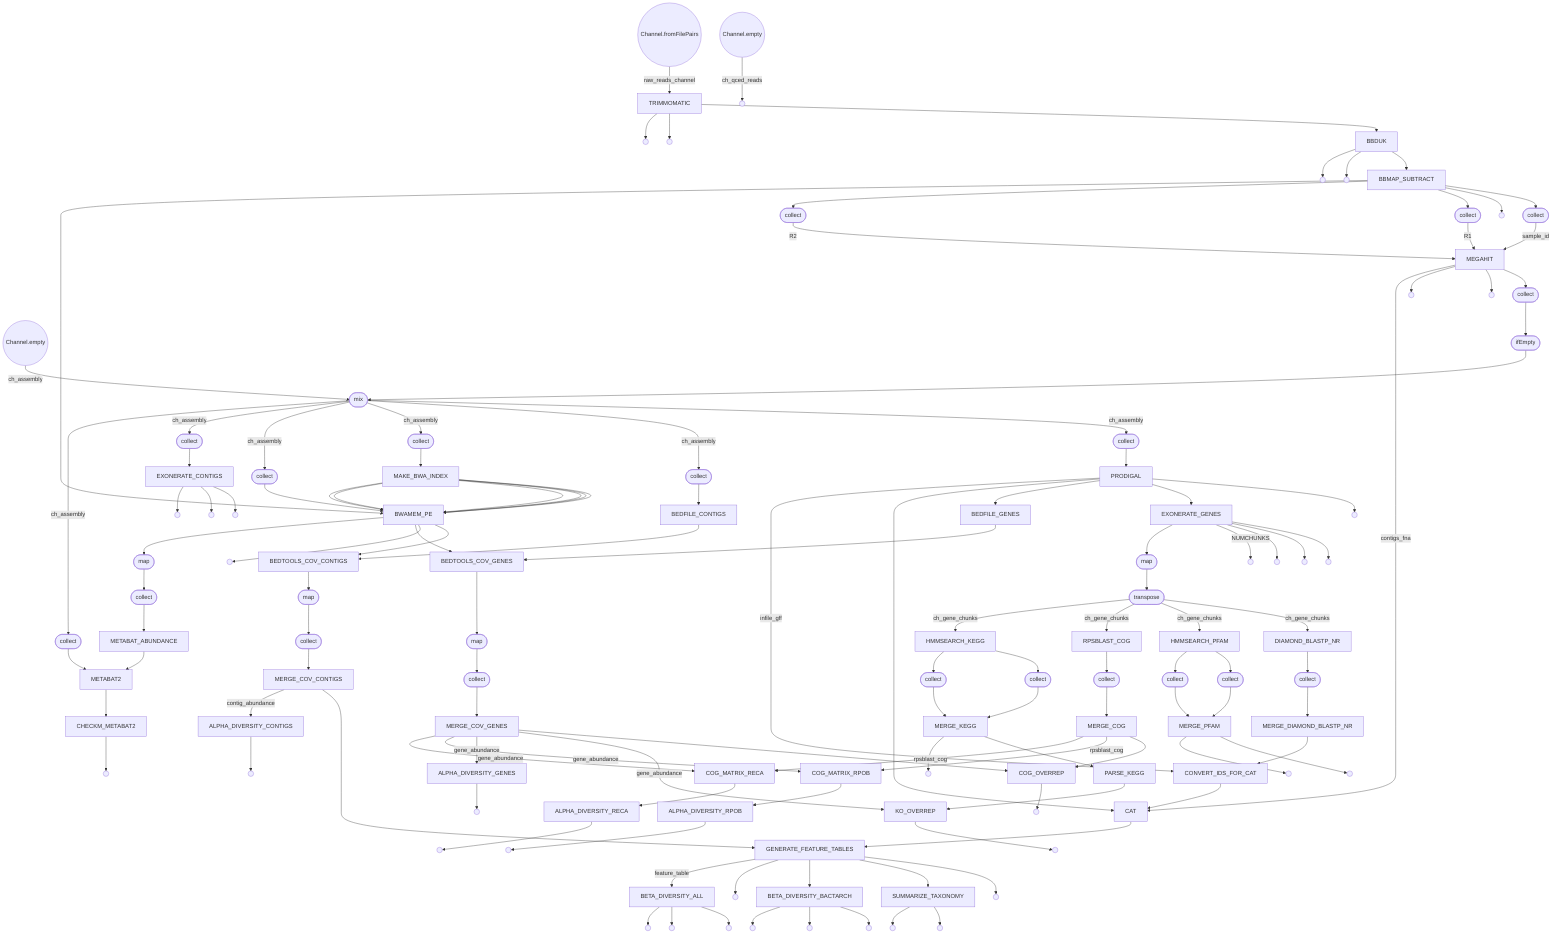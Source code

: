 flowchart TD
    p0((Channel.fromFilePairs))
    p1[TRIMMOMATIC]
    p2(( ))
    p3(( ))
    p4[BBDUK]
    p5(( ))
    p6(( ))
    p7((Channel.empty))
    p8(( ))
    p9[BBMAP_SUBTRACT]
    p10(( ))
    p11([collect])
    p12([collect])
    p13([collect])
    p14((Channel.empty))
    p15[MEGAHIT]
    p16(( ))
    p17(( ))
    p18([collect])
    p19([ifEmpty])
    p20([mix])
    p21([collect])
    p22[PRODIGAL]
    p23(( ))
    p24([collect])
    p25[BEDFILE_CONTIGS]
    p26[BEDFILE_GENES]
    p27([collect])
    p28[MAKE_BWA_INDEX]
    p29([collect])
    p30[BWAMEM_PE]
    p31(( ))
    p32[BEDTOOLS_COV_CONTIGS]
    p33[BEDTOOLS_COV_GENES]
    p34([map])
    p35([collect])
    p36[MERGE_COV_CONTIGS]
    p37([map])
    p38([collect])
    p39[MERGE_COV_GENES]
    p40([collect])
    p41[EXONERATE_CONTIGS]
    p42(( ))
    p43(( ))
    p44(( ))
    p45[EXONERATE_GENES]
    p46(( ))
    p47(( ))
    p48(( ))
    p49(( ))
    p50([map])
    p51([transpose])
    p52[DIAMOND_BLASTP_NR]
    p53([collect])
    p54[MERGE_DIAMOND_BLASTP_NR]
    p55[HMMSEARCH_PFAM]
    p56([collect])
    p57([collect])
    p58[MERGE_PFAM]
    p59(( ))
    p60(( ))
    p61[RPSBLAST_COG]
    p62([collect])
    p63[MERGE_COG]
    p64[COG_OVERREP]
    p65(( ))
    p66[HMMSEARCH_KEGG]
    p67([collect])
    p68([collect])
    p69[MERGE_KEGG]
    p70(( ))
    p71[PARSE_KEGG]
    p72[KO_OVERREP]
    p73(( ))
    p74[CONVERT_IDS_FOR_CAT]
    p75[CAT]
    p76[GENERATE_FEATURE_TABLES]
    p77(( ))
    p78(( ))
    p79[SUMMARIZE_TAXONOMY]
    p80(( ))
    p81(( ))
    p82[BETA_DIVERSITY_BACTARCH]
    p83(( ))
    p84(( ))
    p85(( ))
    p86[BETA_DIVERSITY_ALL]
    p87(( ))
    p88(( ))
    p89(( ))
    p90[ALPHA_DIVERSITY_CONTIGS]
    p91(( ))
    p92[ALPHA_DIVERSITY_GENES]
    p93(( ))
    p94[COG_MATRIX_RPOB]
    p95[COG_MATRIX_RECA]
    p96[ALPHA_DIVERSITY_RPOB]
    p97(( ))
    p98[ALPHA_DIVERSITY_RECA]
    p99(( ))
    p100([map])
    p101([collect])
    p102[METABAT_ABUNDANCE]
    p103([collect])
    p104[METABAT2]
    p105[CHECKM_METABAT2]
    p106(( ))
    p0 -->|raw_reads_channel| p1
    p1 --> p4
    p1 --> p3
    p1 --> p2
    p4 --> p9
    p4 --> p6
    p4 --> p5
    p7 -->|ch_qced_reads| p8
    p9 --> p11
    p9 --> p10
    p11 -->|sample_id| p15
    p9 --> p12
    p12 -->|R1| p15
    p9 --> p13
    p13 -->|R2| p15
    p14 -->|ch_assembly| p20
    p15 --> p18
    p15 --> p17
    p15 --> p16
    p18 --> p19
    p19 --> p20
    p20 -->|ch_assembly| p21
    p21 --> p22
    p22 --> p23
    p22 --> p45
    p22 --> p26
    p22 --> p75
    p20 -->|ch_assembly| p24
    p24 --> p25
    p25 --> p32
    p26 --> p33
    p20 -->|ch_assembly| p27
    p27 --> p28
    p28 --> p30
    p28 --> p30
    p28 --> p30
    p28 --> p30
    p28 --> p30
    p28 --> p30
    p20 -->|ch_assembly| p29
    p29 --> p30
    p9 --> p30
    p30 --> p32
    p30 --> p31
    p32 --> p34
    p30 --> p33
    p33 --> p37
    p34 --> p35
    p35 --> p36
    p36 --> p76
    p37 --> p38
    p38 --> p39
    p39 --> p64
    p20 -->|ch_assembly| p40
    p40 --> p41
    p41 --> p44
    p41 --> p43
    p41 --> p42
    p45 --> p49
    p45 --> p48
    p45 --> p47
    p45 -->|NUMCHUNKS| p46
    p45 --> p50
    p50 --> p51
    p51 -->|ch_gene_chunks| p52
    p52 --> p53
    p53 --> p54
    p54 --> p74
    p51 -->|ch_gene_chunks| p55
    p55 --> p57
    p55 --> p56
    p56 --> p58
    p57 --> p58
    p58 --> p60
    p58 --> p59
    p51 -->|ch_gene_chunks| p61
    p61 --> p62
    p62 --> p63
    p63 --> p64
    p64 --> p65
    p51 -->|ch_gene_chunks| p66
    p66 --> p68
    p66 --> p67
    p67 --> p69
    p68 --> p69
    p69 --> p71
    p69 --> p70
    p71 --> p72
    p39 -->|gene_abundance| p72
    p72 --> p73
    p22 -->|infile_gff| p74
    p74 --> p75
    p15 -->|contigs_fna| p75
    p75 --> p76
    p76 --> p78
    p76 --> p79
    p76 --> p82
    p76 --> p77
    p79 --> p81
    p79 --> p80
    p82 --> p85
    p82 --> p84
    p82 --> p83
    p76 -->|feature_table| p86
    p86 --> p89
    p86 --> p88
    p86 --> p87
    p36 -->|contig_abundance| p90
    p90 --> p91
    p39 -->|gene_abundance| p92
    p92 --> p93
    p39 -->|gene_abundance| p94
    p63 -->|rpsblast_cog| p94
    p94 --> p96
    p39 -->|gene_abundance| p95
    p63 -->|rpsblast_cog| p95
    p95 --> p98
    p96 --> p97
    p98 --> p99
    p30 --> p100
    p100 --> p101
    p101 --> p102
    p102 --> p104
    p20 -->|ch_assembly| p103
    p103 --> p104
    p104 --> p105
    p105 --> p106